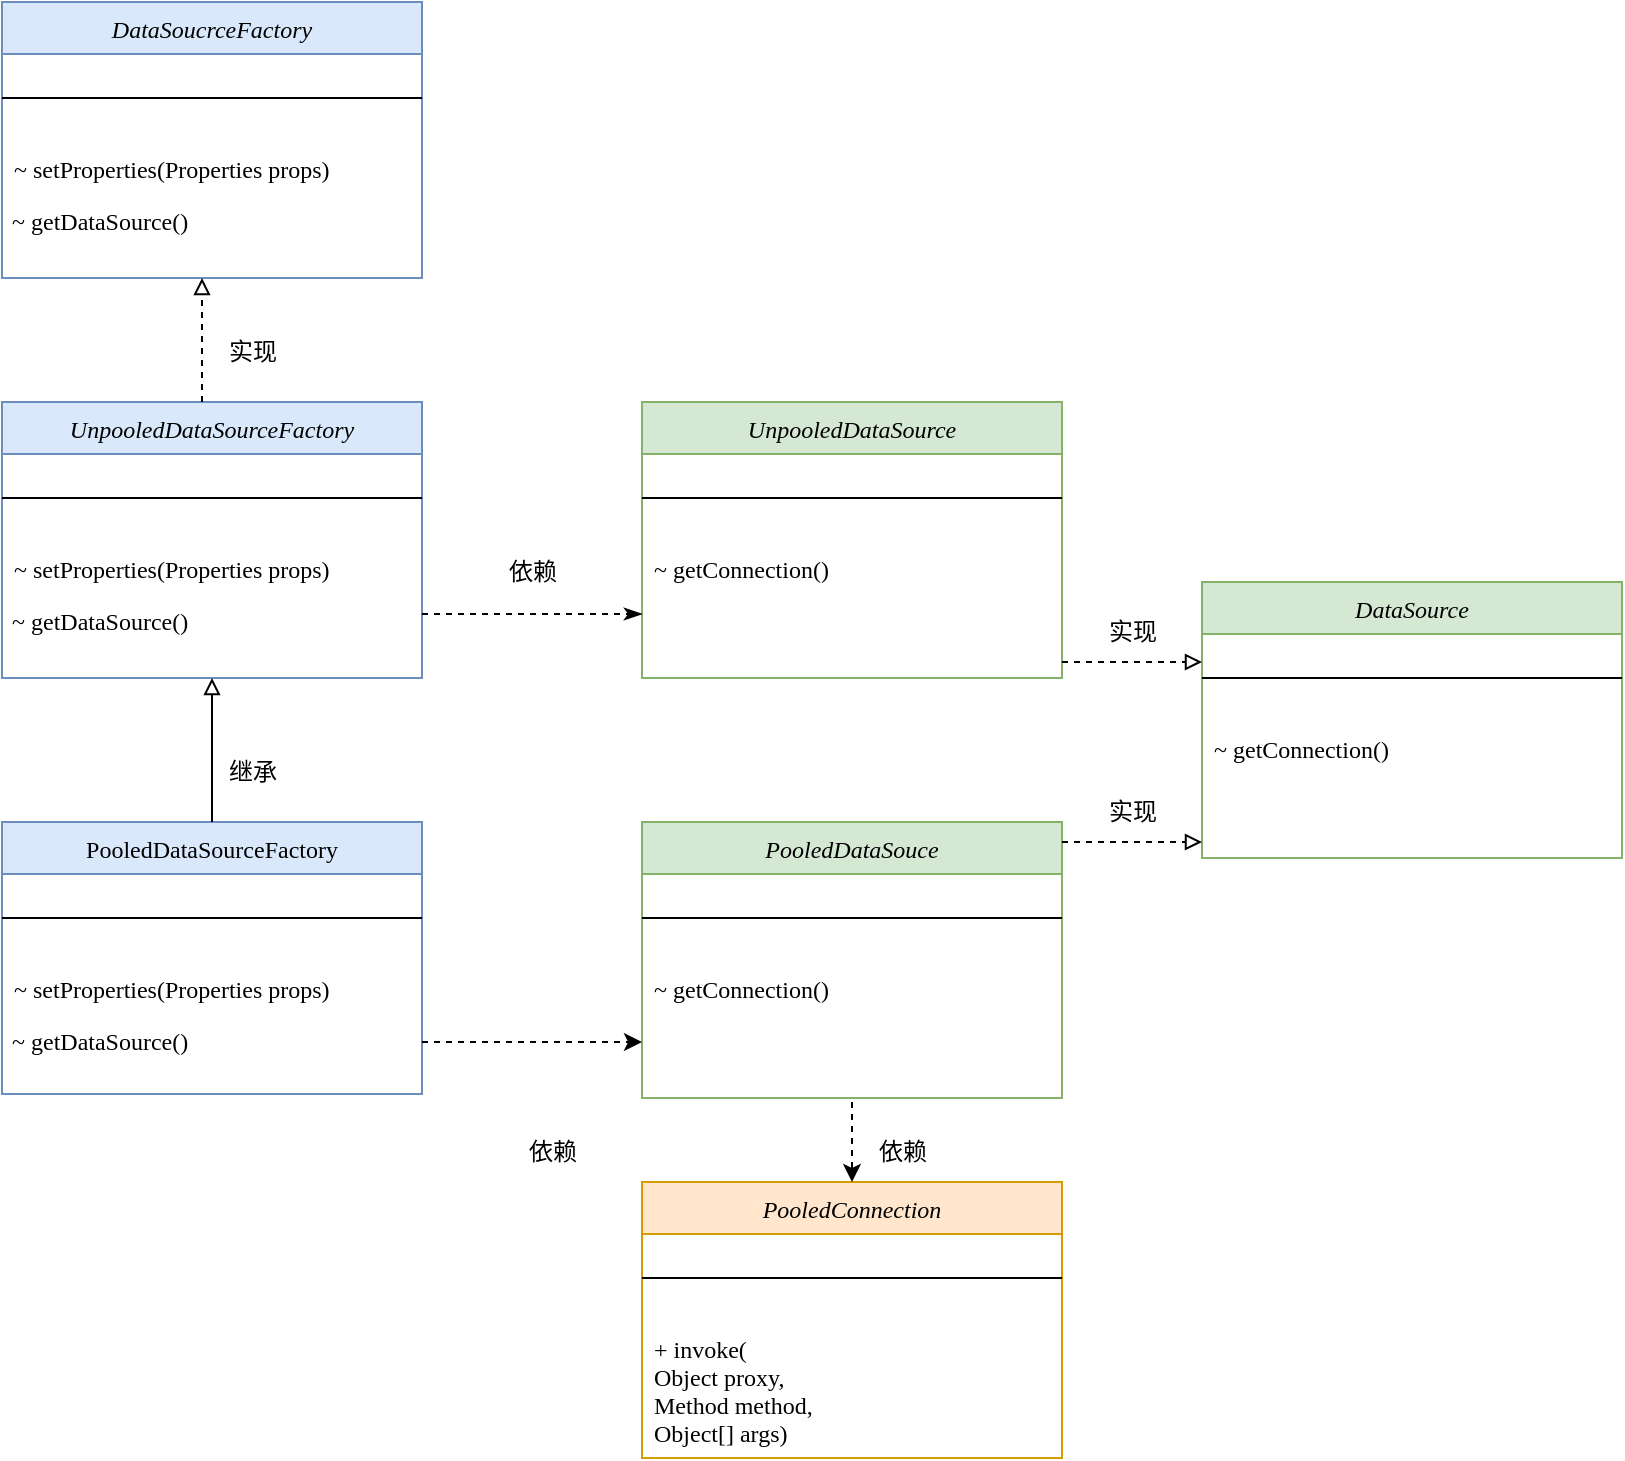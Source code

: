 <mxfile version="20.3.0" type="device" pages="2"><diagram id="C5RBs43oDa-KdzZeNtuy" name="6"><mxGraphModel dx="1422" dy="2026" grid="1" gridSize="10" guides="1" tooltips="1" connect="1" arrows="1" fold="1" page="1" pageScale="1" pageWidth="827" pageHeight="1169" math="0" shadow="0"><root><mxCell id="WIyWlLk6GJQsqaUBKTNV-0"/><mxCell id="WIyWlLk6GJQsqaUBKTNV-1" parent="WIyWlLk6GJQsqaUBKTNV-0"/><mxCell id="zkfFHV4jXpPFQw0GAbJ--0" value="UnpooledDataSourceFactory" style="swimlane;fontStyle=2;align=center;verticalAlign=top;childLayout=stackLayout;horizontal=1;startSize=26;horizontalStack=0;resizeParent=1;resizeLast=0;collapsible=1;marginBottom=0;rounded=0;shadow=0;strokeWidth=1;fontFamily=Comic Sans MS;fillColor=#dae8fc;strokeColor=#6c8ebf;" parent="WIyWlLk6GJQsqaUBKTNV-1" vertex="1"><mxGeometry x="120" y="140" width="210" height="138" as="geometry"><mxRectangle x="230" y="140" width="160" height="26" as="alternateBounds"/></mxGeometry></mxCell><mxCell id="zkfFHV4jXpPFQw0GAbJ--4" value="" style="line;html=1;strokeWidth=1;align=left;verticalAlign=middle;spacingTop=-1;spacingLeft=3;spacingRight=3;rotatable=0;labelPosition=right;points=[];portConstraint=eastwest;fontFamily=Comic Sans MS;" parent="zkfFHV4jXpPFQw0GAbJ--0" vertex="1"><mxGeometry y="26" width="210" height="44" as="geometry"/></mxCell><mxCell id="zkfFHV4jXpPFQw0GAbJ--5" value="~ setProperties(Properties props)" style="text;align=left;verticalAlign=top;spacingLeft=4;spacingRight=4;overflow=hidden;rotatable=0;points=[[0,0.5],[1,0.5]];portConstraint=eastwest;fontFamily=Comic Sans MS;" parent="zkfFHV4jXpPFQw0GAbJ--0" vertex="1"><mxGeometry y="70" width="210" height="26" as="geometry"/></mxCell><mxCell id="XQdOGtqn-j-_1hVJMtVc-8" value="&amp;nbsp;~ getDataSource()" style="text;whiteSpace=wrap;html=1;fontFamily=Comic Sans MS;" parent="zkfFHV4jXpPFQw0GAbJ--0" vertex="1"><mxGeometry y="96" width="210" height="40" as="geometry"/></mxCell><mxCell id="zkfFHV4jXpPFQw0GAbJ--6" value="PooledDataSourceFactory" style="swimlane;fontStyle=0;align=center;verticalAlign=top;childLayout=stackLayout;horizontal=1;startSize=26;horizontalStack=0;resizeParent=1;resizeLast=0;collapsible=1;marginBottom=0;rounded=0;shadow=0;strokeWidth=1;fontFamily=Comic Sans MS;fillColor=#dae8fc;strokeColor=#6c8ebf;" parent="WIyWlLk6GJQsqaUBKTNV-1" vertex="1"><mxGeometry x="120" y="350" width="210" height="136" as="geometry"><mxRectangle x="130" y="380" width="160" height="26" as="alternateBounds"/></mxGeometry></mxCell><mxCell id="zkfFHV4jXpPFQw0GAbJ--9" value="" style="line;html=1;strokeWidth=1;align=left;verticalAlign=middle;spacingTop=-1;spacingLeft=3;spacingRight=3;rotatable=0;labelPosition=right;points=[];portConstraint=eastwest;fontFamily=Comic Sans MS;" parent="zkfFHV4jXpPFQw0GAbJ--6" vertex="1"><mxGeometry y="26" width="210" height="44" as="geometry"/></mxCell><mxCell id="zkfFHV4jXpPFQw0GAbJ--11" value="~ setProperties(Properties props)&#10;" style="text;align=left;verticalAlign=top;spacingLeft=4;spacingRight=4;overflow=hidden;rotatable=0;points=[[0,0.5],[1,0.5]];portConstraint=eastwest;fontFamily=Comic Sans MS;" parent="zkfFHV4jXpPFQw0GAbJ--6" vertex="1"><mxGeometry y="70" width="210" height="26" as="geometry"/></mxCell><mxCell id="XQdOGtqn-j-_1hVJMtVc-1" value="&amp;nbsp;~ getDataSource()" style="text;whiteSpace=wrap;html=1;fontFamily=Comic Sans MS;" parent="zkfFHV4jXpPFQw0GAbJ--6" vertex="1"><mxGeometry y="96" width="210" height="40" as="geometry"/></mxCell><mxCell id="XQdOGtqn-j-_1hVJMtVc-9" value="DataSoucrceFactory" style="swimlane;fontStyle=2;align=center;verticalAlign=top;childLayout=stackLayout;horizontal=1;startSize=26;horizontalStack=0;resizeParent=1;resizeLast=0;collapsible=1;marginBottom=0;rounded=0;shadow=0;strokeWidth=1;fontFamily=Comic Sans MS;fillColor=#dae8fc;strokeColor=#6c8ebf;" parent="WIyWlLk6GJQsqaUBKTNV-1" vertex="1"><mxGeometry x="120" y="-60" width="210" height="138" as="geometry"><mxRectangle x="230" y="140" width="160" height="26" as="alternateBounds"/></mxGeometry></mxCell><mxCell id="XQdOGtqn-j-_1hVJMtVc-10" value="" style="line;html=1;strokeWidth=1;align=left;verticalAlign=middle;spacingTop=-1;spacingLeft=3;spacingRight=3;rotatable=0;labelPosition=right;points=[];portConstraint=eastwest;fontFamily=Comic Sans MS;" parent="XQdOGtqn-j-_1hVJMtVc-9" vertex="1"><mxGeometry y="26" width="210" height="44" as="geometry"/></mxCell><mxCell id="XQdOGtqn-j-_1hVJMtVc-11" value="~ setProperties(Properties props)" style="text;align=left;verticalAlign=top;spacingLeft=4;spacingRight=4;overflow=hidden;rotatable=0;points=[[0,0.5],[1,0.5]];portConstraint=eastwest;fontFamily=Comic Sans MS;" parent="XQdOGtqn-j-_1hVJMtVc-9" vertex="1"><mxGeometry y="70" width="210" height="26" as="geometry"/></mxCell><mxCell id="XQdOGtqn-j-_1hVJMtVc-12" value="&amp;nbsp;~ getDataSource()" style="text;whiteSpace=wrap;html=1;fontFamily=Comic Sans MS;" parent="XQdOGtqn-j-_1hVJMtVc-9" vertex="1"><mxGeometry y="96" width="210" height="40" as="geometry"/></mxCell><mxCell id="XQdOGtqn-j-_1hVJMtVc-13" value="" style="endArrow=block;html=1;rounded=0;fontFamily=Comic Sans MS;dashed=1;endFill=0;" parent="WIyWlLk6GJQsqaUBKTNV-1" edge="1"><mxGeometry width="50" height="50" relative="1" as="geometry"><mxPoint x="220" y="140" as="sourcePoint"/><mxPoint x="220" y="78" as="targetPoint"/></mxGeometry></mxCell><mxCell id="XQdOGtqn-j-_1hVJMtVc-15" value="实现" style="text;html=1;align=center;verticalAlign=middle;resizable=0;points=[];autosize=1;strokeColor=none;fillColor=none;fontFamily=Comic Sans MS;" parent="WIyWlLk6GJQsqaUBKTNV-1" vertex="1"><mxGeometry x="220" y="100" width="50" height="30" as="geometry"/></mxCell><mxCell id="XQdOGtqn-j-_1hVJMtVc-16" value="" style="endArrow=block;html=1;rounded=0;fontFamily=Comic Sans MS;exitX=0.5;exitY=0;exitDx=0;exitDy=0;entryX=0.5;entryY=1;entryDx=0;entryDy=0;endFill=0;" parent="WIyWlLk6GJQsqaUBKTNV-1" source="zkfFHV4jXpPFQw0GAbJ--6" target="zkfFHV4jXpPFQw0GAbJ--0" edge="1"><mxGeometry width="50" height="50" relative="1" as="geometry"><mxPoint x="210" y="290" as="sourcePoint"/><mxPoint x="260" y="240" as="targetPoint"/></mxGeometry></mxCell><mxCell id="XQdOGtqn-j-_1hVJMtVc-17" value="继承" style="text;html=1;align=center;verticalAlign=middle;resizable=0;points=[];autosize=1;strokeColor=none;fillColor=none;fontFamily=Comic Sans MS;" parent="WIyWlLk6GJQsqaUBKTNV-1" vertex="1"><mxGeometry x="220" y="310" width="50" height="30" as="geometry"/></mxCell><mxCell id="XQdOGtqn-j-_1hVJMtVc-18" value="DataSource" style="swimlane;fontStyle=2;align=center;verticalAlign=top;childLayout=stackLayout;horizontal=1;startSize=26;horizontalStack=0;resizeParent=1;resizeLast=0;collapsible=1;marginBottom=0;rounded=0;shadow=0;strokeWidth=1;fontFamily=Comic Sans MS;fillColor=#d5e8d4;strokeColor=#82b366;" parent="WIyWlLk6GJQsqaUBKTNV-1" vertex="1"><mxGeometry x="720" y="230" width="210" height="138" as="geometry"><mxRectangle x="230" y="140" width="160" height="26" as="alternateBounds"/></mxGeometry></mxCell><mxCell id="XQdOGtqn-j-_1hVJMtVc-19" value="" style="line;html=1;strokeWidth=1;align=left;verticalAlign=middle;spacingTop=-1;spacingLeft=3;spacingRight=3;rotatable=0;labelPosition=right;points=[];portConstraint=eastwest;fontFamily=Comic Sans MS;" parent="XQdOGtqn-j-_1hVJMtVc-18" vertex="1"><mxGeometry y="26" width="210" height="44" as="geometry"/></mxCell><mxCell id="XQdOGtqn-j-_1hVJMtVc-20" value="~ getConnection()" style="text;align=left;verticalAlign=top;spacingLeft=4;spacingRight=4;overflow=hidden;rotatable=0;points=[[0,0.5],[1,0.5]];portConstraint=eastwest;fontFamily=Comic Sans MS;" parent="XQdOGtqn-j-_1hVJMtVc-18" vertex="1"><mxGeometry y="70" width="210" height="26" as="geometry"/></mxCell><mxCell id="XQdOGtqn-j-_1hVJMtVc-26" value="UnpooledDataSource" style="swimlane;fontStyle=2;align=center;verticalAlign=top;childLayout=stackLayout;horizontal=1;startSize=26;horizontalStack=0;resizeParent=1;resizeLast=0;collapsible=1;marginBottom=0;rounded=0;shadow=0;strokeWidth=1;fontFamily=Comic Sans MS;fillColor=#d5e8d4;strokeColor=#82b366;" parent="WIyWlLk6GJQsqaUBKTNV-1" vertex="1"><mxGeometry x="440" y="140" width="210" height="138" as="geometry"><mxRectangle x="230" y="140" width="160" height="26" as="alternateBounds"/></mxGeometry></mxCell><mxCell id="XQdOGtqn-j-_1hVJMtVc-27" value="" style="line;html=1;strokeWidth=1;align=left;verticalAlign=middle;spacingTop=-1;spacingLeft=3;spacingRight=3;rotatable=0;labelPosition=right;points=[];portConstraint=eastwest;fontFamily=Comic Sans MS;" parent="XQdOGtqn-j-_1hVJMtVc-26" vertex="1"><mxGeometry y="26" width="210" height="44" as="geometry"/></mxCell><mxCell id="XQdOGtqn-j-_1hVJMtVc-28" value="~ getConnection()" style="text;align=left;verticalAlign=top;spacingLeft=4;spacingRight=4;overflow=hidden;rotatable=0;points=[[0,0.5],[1,0.5]];portConstraint=eastwest;fontFamily=Comic Sans MS;" parent="XQdOGtqn-j-_1hVJMtVc-26" vertex="1"><mxGeometry y="70" width="210" height="26" as="geometry"/></mxCell><mxCell id="XQdOGtqn-j-_1hVJMtVc-30" value="PooledDataSouce" style="swimlane;fontStyle=2;align=center;verticalAlign=top;childLayout=stackLayout;horizontal=1;startSize=26;horizontalStack=0;resizeParent=1;resizeLast=0;collapsible=1;marginBottom=0;rounded=0;shadow=0;strokeWidth=1;fontFamily=Comic Sans MS;fillColor=#d5e8d4;strokeColor=#82b366;" parent="WIyWlLk6GJQsqaUBKTNV-1" vertex="1"><mxGeometry x="440" y="350" width="210" height="138" as="geometry"><mxRectangle x="230" y="140" width="160" height="26" as="alternateBounds"/></mxGeometry></mxCell><mxCell id="XQdOGtqn-j-_1hVJMtVc-31" value="" style="line;html=1;strokeWidth=1;align=left;verticalAlign=middle;spacingTop=-1;spacingLeft=3;spacingRight=3;rotatable=0;labelPosition=right;points=[];portConstraint=eastwest;fontFamily=Comic Sans MS;" parent="XQdOGtqn-j-_1hVJMtVc-30" vertex="1"><mxGeometry y="26" width="210" height="44" as="geometry"/></mxCell><mxCell id="XQdOGtqn-j-_1hVJMtVc-32" value="~ getConnection()" style="text;align=left;verticalAlign=top;spacingLeft=4;spacingRight=4;overflow=hidden;rotatable=0;points=[[0,0.5],[1,0.5]];portConstraint=eastwest;fontFamily=Comic Sans MS;" parent="XQdOGtqn-j-_1hVJMtVc-30" vertex="1"><mxGeometry y="70" width="210" height="26" as="geometry"/></mxCell><mxCell id="XQdOGtqn-j-_1hVJMtVc-34" value="PooledConnection" style="swimlane;fontStyle=2;align=center;verticalAlign=top;childLayout=stackLayout;horizontal=1;startSize=26;horizontalStack=0;resizeParent=1;resizeLast=0;collapsible=1;marginBottom=0;rounded=0;shadow=0;strokeWidth=1;fontFamily=Comic Sans MS;fillColor=#ffe6cc;strokeColor=#d79b00;" parent="WIyWlLk6GJQsqaUBKTNV-1" vertex="1"><mxGeometry x="440" y="530" width="210" height="138" as="geometry"><mxRectangle x="230" y="140" width="160" height="26" as="alternateBounds"/></mxGeometry></mxCell><mxCell id="XQdOGtqn-j-_1hVJMtVc-35" value="" style="line;html=1;strokeWidth=1;align=left;verticalAlign=middle;spacingTop=-1;spacingLeft=3;spacingRight=3;rotatable=0;labelPosition=right;points=[];portConstraint=eastwest;fontFamily=Comic Sans MS;" parent="XQdOGtqn-j-_1hVJMtVc-34" vertex="1"><mxGeometry y="26" width="210" height="44" as="geometry"/></mxCell><mxCell id="XQdOGtqn-j-_1hVJMtVc-36" value="+ invoke(&#10;Object proxy, &#10;Method method, &#10;Object[] args)" style="text;align=left;verticalAlign=top;spacingLeft=4;spacingRight=4;overflow=hidden;rotatable=0;points=[[0,0.5],[1,0.5]];portConstraint=eastwest;fontFamily=Comic Sans MS;" parent="XQdOGtqn-j-_1hVJMtVc-34" vertex="1"><mxGeometry y="70" width="210" height="60" as="geometry"/></mxCell><mxCell id="XQdOGtqn-j-_1hVJMtVc-40" value="" style="endArrow=classicThin;html=1;rounded=0;fontFamily=Comic Sans MS;dashed=1;exitX=1;exitY=0.25;exitDx=0;exitDy=0;endFill=1;" parent="WIyWlLk6GJQsqaUBKTNV-1" source="XQdOGtqn-j-_1hVJMtVc-8" edge="1"><mxGeometry width="50" height="50" relative="1" as="geometry"><mxPoint x="330.0" y="240.0" as="sourcePoint"/><mxPoint x="440" y="246" as="targetPoint"/></mxGeometry></mxCell><mxCell id="XQdOGtqn-j-_1hVJMtVc-41" value="依赖" style="text;html=1;align=center;verticalAlign=middle;resizable=0;points=[];autosize=1;strokeColor=none;fillColor=none;fontFamily=Comic Sans MS;" parent="WIyWlLk6GJQsqaUBKTNV-1" vertex="1"><mxGeometry x="360" y="210" width="50" height="30" as="geometry"/></mxCell><mxCell id="XQdOGtqn-j-_1hVJMtVc-42" value="" style="endArrow=classic;html=1;rounded=0;fontFamily=Comic Sans MS;dashed=1;exitX=1;exitY=0.25;exitDx=0;exitDy=0;endFill=1;" parent="WIyWlLk6GJQsqaUBKTNV-1" edge="1"><mxGeometry width="50" height="50" relative="1" as="geometry"><mxPoint x="330" y="460" as="sourcePoint"/><mxPoint x="440" y="460" as="targetPoint"/></mxGeometry></mxCell><mxCell id="XQdOGtqn-j-_1hVJMtVc-43" value="依赖" style="text;html=1;align=center;verticalAlign=middle;resizable=0;points=[];autosize=1;strokeColor=none;fillColor=none;fontFamily=Comic Sans MS;" parent="WIyWlLk6GJQsqaUBKTNV-1" vertex="1"><mxGeometry x="370" y="500" width="50" height="30" as="geometry"/></mxCell><mxCell id="XQdOGtqn-j-_1hVJMtVc-44" value="" style="endArrow=classic;html=1;rounded=0;fontFamily=Comic Sans MS;dashed=1;exitX=1;exitY=0.25;exitDx=0;exitDy=0;" parent="WIyWlLk6GJQsqaUBKTNV-1" edge="1"><mxGeometry width="50" height="50" relative="1" as="geometry"><mxPoint x="545" y="490" as="sourcePoint"/><mxPoint x="545" y="530" as="targetPoint"/></mxGeometry></mxCell><mxCell id="XQdOGtqn-j-_1hVJMtVc-45" value="依赖" style="text;html=1;align=center;verticalAlign=middle;resizable=0;points=[];autosize=1;strokeColor=none;fillColor=none;fontFamily=Comic Sans MS;" parent="WIyWlLk6GJQsqaUBKTNV-1" vertex="1"><mxGeometry x="545" y="500" width="50" height="30" as="geometry"/></mxCell><mxCell id="XQdOGtqn-j-_1hVJMtVc-48" value="" style="endArrow=block;html=1;rounded=0;fontFamily=Comic Sans MS;dashed=1;endFill=0;" parent="WIyWlLk6GJQsqaUBKTNV-1" edge="1"><mxGeometry width="50" height="50" relative="1" as="geometry"><mxPoint x="650" y="270.0" as="sourcePoint"/><mxPoint x="720" y="270" as="targetPoint"/></mxGeometry></mxCell><mxCell id="XQdOGtqn-j-_1hVJMtVc-49" value="" style="endArrow=block;html=1;rounded=0;fontFamily=Comic Sans MS;dashed=1;endFill=0;" parent="WIyWlLk6GJQsqaUBKTNV-1" edge="1"><mxGeometry width="50" height="50" relative="1" as="geometry"><mxPoint x="650" y="360.0" as="sourcePoint"/><mxPoint x="720" y="360.0" as="targetPoint"/></mxGeometry></mxCell><mxCell id="XQdOGtqn-j-_1hVJMtVc-50" value="实现" style="text;html=1;align=center;verticalAlign=middle;resizable=0;points=[];autosize=1;strokeColor=none;fillColor=none;fontFamily=Comic Sans MS;" parent="WIyWlLk6GJQsqaUBKTNV-1" vertex="1"><mxGeometry x="660" y="240" width="50" height="30" as="geometry"/></mxCell><mxCell id="XQdOGtqn-j-_1hVJMtVc-51" value="实现" style="text;html=1;align=center;verticalAlign=middle;resizable=0;points=[];autosize=1;strokeColor=none;fillColor=none;fontFamily=Comic Sans MS;" parent="WIyWlLk6GJQsqaUBKTNV-1" vertex="1"><mxGeometry x="660" y="330" width="50" height="30" as="geometry"/></mxCell></root></mxGraphModel></diagram><diagram id="p7xz1VnlNUcyjRuQuSMr" name="3"><mxGraphModel dx="1422" dy="857" grid="1" gridSize="10" guides="1" tooltips="1" connect="1" arrows="1" fold="1" page="1" pageScale="1" pageWidth="827" pageHeight="1169" math="0" shadow="0"><root><mxCell id="0"/><mxCell id="1" parent="0"/><mxCell id="__pZo9IMbMGNKzq1f3Af-1" value="SqlSessionFacotyBuilder" style="swimlane;fontStyle=2;align=center;verticalAlign=top;childLayout=stackLayout;horizontal=1;startSize=26;horizontalStack=0;resizeParent=1;resizeLast=0;collapsible=1;marginBottom=0;rounded=0;shadow=0;strokeWidth=1;fontFamily=Comic Sans MS;fillColor=#ffe6cc;strokeColor=#d79b00;" vertex="1" parent="1"><mxGeometry x="120" y="320" width="310" height="160" as="geometry"><mxRectangle x="230" y="140" width="160" height="26" as="alternateBounds"/></mxGeometry></mxCell><mxCell id="__pZo9IMbMGNKzq1f3Af-2" value="" style="line;html=1;strokeWidth=1;align=left;verticalAlign=middle;spacingTop=-1;spacingLeft=3;spacingRight=3;rotatable=0;labelPosition=right;points=[];portConstraint=eastwest;fontFamily=Comic Sans MS;" vertex="1" parent="__pZo9IMbMGNKzq1f3Af-1"><mxGeometry y="26" width="310" height="44" as="geometry"/></mxCell><mxCell id="__pZo9IMbMGNKzq1f3Af-13" value="+ builder(Reader reader) : SqlSessionFactory" style="text;whiteSpace=wrap;html=1;fontFamily=Comic Sans MS;" vertex="1" parent="__pZo9IMbMGNKzq1f3Af-1"><mxGeometry y="70" width="310" height="40" as="geometry"/></mxCell><mxCell id="__pZo9IMbMGNKzq1f3Af-14" value="+ builder(Configuration config) : SqlSessionFactory" style="text;whiteSpace=wrap;html=1;fontFamily=Comic Sans MS;" vertex="1" parent="__pZo9IMbMGNKzq1f3Af-1"><mxGeometry y="110" width="310" height="40" as="geometry"/></mxCell><mxCell id="__pZo9IMbMGNKzq1f3Af-4" value="DefaultSqlSessionFactory" style="swimlane;fontStyle=2;align=center;verticalAlign=top;childLayout=stackLayout;horizontal=1;startSize=26;horizontalStack=0;resizeParent=1;resizeLast=0;collapsible=1;marginBottom=0;rounded=0;shadow=0;strokeWidth=1;fontFamily=Comic Sans MS;fillColor=#dae8fc;strokeColor=#6c8ebf;" vertex="1" parent="1"><mxGeometry x="120" y="540" width="310" height="138" as="geometry"><mxRectangle x="230" y="140" width="160" height="26" as="alternateBounds"/></mxGeometry></mxCell><mxCell id="__pZo9IMbMGNKzq1f3Af-17" value="- configuration : Configuration" style="text;html=1;align=left;verticalAlign=middle;resizable=0;points=[];autosize=1;fontFamily=Comic Sans MS;" vertex="1" parent="__pZo9IMbMGNKzq1f3Af-4"><mxGeometry y="26" width="310" height="30" as="geometry"/></mxCell><mxCell id="__pZo9IMbMGNKzq1f3Af-5" value="" style="line;html=1;strokeWidth=1;align=left;verticalAlign=middle;spacingTop=-1;spacingLeft=3;spacingRight=3;rotatable=0;labelPosition=right;points=[];portConstraint=eastwest;fontFamily=Comic Sans MS;fillColor=#dae8fc;strokeColor=#6c8ebf;" vertex="1" parent="__pZo9IMbMGNKzq1f3Af-4"><mxGeometry y="56" width="310" height="44" as="geometry"/></mxCell><mxCell id="__pZo9IMbMGNKzq1f3Af-15" value="+ openSession() : SqlSession" style="text;html=1;align=left;verticalAlign=middle;resizable=0;points=[];autosize=1;fontFamily=Comic Sans MS;" vertex="1" parent="__pZo9IMbMGNKzq1f3Af-4"><mxGeometry y="100" width="310" height="30" as="geometry"/></mxCell><mxCell id="__pZo9IMbMGNKzq1f3Af-6" value="DefaultSqlSession" style="swimlane;fontStyle=2;align=center;verticalAlign=top;childLayout=stackLayout;horizontal=1;startSize=26;horizontalStack=0;resizeParent=1;resizeLast=0;collapsible=1;marginBottom=0;rounded=0;shadow=0;strokeWidth=1;fontFamily=Comic Sans MS;fillColor=#dae8fc;strokeColor=#6c8ebf;" vertex="1" parent="1"><mxGeometry x="120" y="740" width="310" height="190" as="geometry"><mxRectangle x="230" y="140" width="160" height="26" as="alternateBounds"/></mxGeometry></mxCell><mxCell id="__pZo9IMbMGNKzq1f3Af-25" value="- configuration : Configuration" style="text;html=1;align=left;verticalAlign=middle;resizable=0;points=[];autosize=1;fontFamily=Comic Sans MS;" vertex="1" parent="__pZo9IMbMGNKzq1f3Af-6"><mxGeometry y="26" width="310" height="30" as="geometry"/></mxCell><mxCell id="__pZo9IMbMGNKzq1f3Af-7" value="" style="line;html=1;strokeWidth=1;align=left;verticalAlign=middle;spacingTop=-1;spacingLeft=3;spacingRight=3;rotatable=0;labelPosition=right;points=[];portConstraint=eastwest;fontFamily=Comic Sans MS;fillColor=#dae8fc;strokeColor=#6c8ebf;" vertex="1" parent="__pZo9IMbMGNKzq1f3Af-6"><mxGeometry y="56" width="310" height="44" as="geometry"/></mxCell><mxCell id="__pZo9IMbMGNKzq1f3Af-26" value="+ selectOne(String statement) : T" style="text;html=1;align=left;verticalAlign=middle;resizable=0;points=[];autosize=1;fontFamily=Comic Sans MS;" vertex="1" parent="__pZo9IMbMGNKzq1f3Af-6"><mxGeometry y="100" width="310" height="30" as="geometry"/></mxCell><mxCell id="__pZo9IMbMGNKzq1f3Af-27" value="+ selectOne(String statement, Object paramenter) : T" style="text;html=1;align=center;verticalAlign=middle;resizable=0;points=[];autosize=1;fontFamily=Comic Sans MS;" vertex="1" parent="__pZo9IMbMGNKzq1f3Af-6"><mxGeometry y="130" width="310" height="30" as="geometry"/></mxCell><mxCell id="__pZo9IMbMGNKzq1f3Af-30" value="+ getMapper(Class&amp;lt;T&amp;gt; type) : T" style="text;html=1;align=left;verticalAlign=middle;resizable=0;points=[];autosize=1;fontFamily=Comic Sans MS;" vertex="1" parent="__pZo9IMbMGNKzq1f3Af-6"><mxGeometry y="160" width="310" height="30" as="geometry"/></mxCell><mxCell id="__pZo9IMbMGNKzq1f3Af-8" value="XMLConfigBuilder" style="swimlane;fontStyle=2;align=center;verticalAlign=top;childLayout=stackLayout;horizontal=1;startSize=26;horizontalStack=0;resizeParent=1;resizeLast=0;collapsible=1;marginBottom=0;rounded=0;shadow=0;strokeWidth=1;fontFamily=Comic Sans MS;fillColor=#d5e8d4;strokeColor=#82b366;" vertex="1" parent="1"><mxGeometry x="520" y="320" width="250" height="160" as="geometry"><mxRectangle x="230" y="140" width="160" height="26" as="alternateBounds"/></mxGeometry></mxCell><mxCell id="__pZo9IMbMGNKzq1f3Af-18" value="- root : Element" style="text;html=1;align=left;verticalAlign=middle;resizable=0;points=[];autosize=1;strokeColor=none;fillColor=none;fontFamily=Comic Sans MS;" vertex="1" parent="__pZo9IMbMGNKzq1f3Af-8"><mxGeometry y="26" width="250" height="30" as="geometry"/></mxCell><mxCell id="__pZo9IMbMGNKzq1f3Af-9" value="" style="line;html=1;strokeWidth=1;align=left;verticalAlign=middle;spacingTop=-1;spacingLeft=3;spacingRight=3;rotatable=0;labelPosition=right;points=[];portConstraint=eastwest;fontFamily=Comic Sans MS;" vertex="1" parent="__pZo9IMbMGNKzq1f3Af-8"><mxGeometry y="56" width="250" height="44" as="geometry"/></mxCell><mxCell id="__pZo9IMbMGNKzq1f3Af-19" value="+ parse() : Configuration" style="text;html=1;align=left;verticalAlign=middle;resizable=0;points=[];autosize=1;strokeColor=none;fillColor=none;fontFamily=Comic Sans MS;" vertex="1" parent="__pZo9IMbMGNKzq1f3Af-8"><mxGeometry y="100" width="250" height="30" as="geometry"/></mxCell><mxCell id="__pZo9IMbMGNKzq1f3Af-20" value="- mapperElement(Element mappers)" style="text;html=1;align=left;verticalAlign=middle;resizable=0;points=[];autosize=1;strokeColor=none;fillColor=none;fontFamily=Comic Sans MS;" vertex="1" parent="__pZo9IMbMGNKzq1f3Af-8"><mxGeometry y="130" width="250" height="30" as="geometry"/></mxCell><mxCell id="__pZo9IMbMGNKzq1f3Af-10" value="Configuration" style="swimlane;fontStyle=2;align=center;verticalAlign=top;childLayout=stackLayout;horizontal=1;startSize=26;horizontalStack=0;resizeParent=1;resizeLast=0;collapsible=1;marginBottom=0;rounded=0;shadow=0;strokeWidth=1;fontFamily=Comic Sans MS;fillColor=#fff2cc;strokeColor=#d6b656;" vertex="1" parent="1"><mxGeometry x="520" y="670" width="330" height="190" as="geometry"><mxRectangle x="230" y="140" width="160" height="26" as="alternateBounds"/></mxGeometry></mxCell><mxCell id="__pZo9IMbMGNKzq1f3Af-31" value="# mapperRegistry : MapperRegistry" style="text;html=1;align=center;verticalAlign=middle;resizable=0;points=[];autosize=1;strokeColor=none;fillColor=none;fontFamily=Comic Sans MS;" vertex="1" parent="__pZo9IMbMGNKzq1f3Af-10"><mxGeometry y="26" width="330" height="30" as="geometry"/></mxCell><mxCell id="__pZo9IMbMGNKzq1f3Af-32" value="# mappedStatements : Map&amp;lt;String, MappedStatement&amp;gt;" style="text;html=1;align=center;verticalAlign=middle;resizable=0;points=[];autosize=1;strokeColor=none;fillColor=none;fontFamily=Comic Sans MS;" vertex="1" parent="__pZo9IMbMGNKzq1f3Af-10"><mxGeometry y="56" width="330" height="30" as="geometry"/></mxCell><mxCell id="__pZo9IMbMGNKzq1f3Af-11" value="" style="line;html=1;strokeWidth=1;align=left;verticalAlign=middle;spacingTop=-1;spacingLeft=3;spacingRight=3;rotatable=0;labelPosition=right;points=[];portConstraint=eastwest;fontFamily=Comic Sans MS;" vertex="1" parent="__pZo9IMbMGNKzq1f3Af-10"><mxGeometry y="86" width="330" height="44" as="geometry"/></mxCell><mxCell id="__pZo9IMbMGNKzq1f3Af-33" value="+ addMapper(Class&amp;lt;T&amp;gt; type)" style="text;html=1;align=center;verticalAlign=middle;resizable=0;points=[];autosize=1;strokeColor=none;fillColor=none;fontFamily=Comic Sans MS;" vertex="1" parent="__pZo9IMbMGNKzq1f3Af-10"><mxGeometry y="130" width="330" height="30" as="geometry"/></mxCell><mxCell id="__pZo9IMbMGNKzq1f3Af-34" value="+ addMappedStatement(MappedStatement ms)" style="text;html=1;align=center;verticalAlign=middle;resizable=0;points=[];autosize=1;strokeColor=none;fillColor=none;fontFamily=Comic Sans MS;" vertex="1" parent="__pZo9IMbMGNKzq1f3Af-10"><mxGeometry y="160" width="330" height="30" as="geometry"/></mxCell><mxCell id="__pZo9IMbMGNKzq1f3Af-21" value="" style="endArrow=classic;html=1;rounded=0;fontFamily=Comic Sans MS;dashed=1;" edge="1" parent="1"><mxGeometry width="50" height="50" relative="1" as="geometry"><mxPoint x="274.71" y="480" as="sourcePoint"/><mxPoint x="274.71" y="540" as="targetPoint"/></mxGeometry></mxCell><mxCell id="__pZo9IMbMGNKzq1f3Af-22" value="创建" style="text;html=1;align=center;verticalAlign=middle;resizable=0;points=[];autosize=1;strokeColor=none;fillColor=none;fontFamily=Comic Sans MS;" vertex="1" parent="1"><mxGeometry x="280" y="495" width="50" height="30" as="geometry"/></mxCell><mxCell id="__pZo9IMbMGNKzq1f3Af-23" value="" style="endArrow=open;html=1;rounded=0;dashed=1;fontFamily=Comic Sans MS;entryX=0.5;entryY=0;entryDx=0;entryDy=0;endFill=0;" edge="1" parent="1" target="__pZo9IMbMGNKzq1f3Af-6"><mxGeometry width="50" height="50" relative="1" as="geometry"><mxPoint x="275" y="680" as="sourcePoint"/><mxPoint x="274.71" y="730" as="targetPoint"/></mxGeometry></mxCell><mxCell id="__pZo9IMbMGNKzq1f3Af-24" value="依赖" style="text;html=1;align=center;verticalAlign=middle;resizable=0;points=[];autosize=1;strokeColor=none;fillColor=none;fontFamily=Comic Sans MS;" vertex="1" parent="1"><mxGeometry x="280" y="700" width="50" height="30" as="geometry"/></mxCell><mxCell id="__pZo9IMbMGNKzq1f3Af-35" value="" style="endArrow=open;html=1;rounded=0;dashed=1;fontFamily=Comic Sans MS;entryX=0.378;entryY=0;entryDx=0;entryDy=0;endFill=0;entryPerimeter=0;" edge="1" parent="1" target="__pZo9IMbMGNKzq1f3Af-10"><mxGeometry width="50" height="50" relative="1" as="geometry"><mxPoint x="644.71" y="480" as="sourcePoint"/><mxPoint x="644.71" y="540" as="targetPoint"/></mxGeometry></mxCell><mxCell id="__pZo9IMbMGNKzq1f3Af-36" value="依赖" style="text;html=1;align=center;verticalAlign=middle;resizable=0;points=[];autosize=1;strokeColor=none;fillColor=none;fontFamily=Comic Sans MS;" vertex="1" parent="1"><mxGeometry x="645" y="525" width="50" height="30" as="geometry"/></mxCell><mxCell id="__pZo9IMbMGNKzq1f3Af-37" value="" style="endArrow=open;html=1;rounded=0;dashed=1;fontFamily=Comic Sans MS;endFill=0;" edge="1" parent="1"><mxGeometry width="50" height="50" relative="1" as="geometry"><mxPoint x="430" y="790" as="sourcePoint"/><mxPoint x="520" y="790" as="targetPoint"/></mxGeometry></mxCell><mxCell id="__pZo9IMbMGNKzq1f3Af-38" value="依赖" style="text;html=1;align=center;verticalAlign=middle;resizable=0;points=[];autosize=1;strokeColor=none;fillColor=none;fontFamily=Comic Sans MS;" vertex="1" parent="1"><mxGeometry x="450" y="765" width="50" height="30" as="geometry"/></mxCell></root></mxGraphModel></diagram></mxfile>